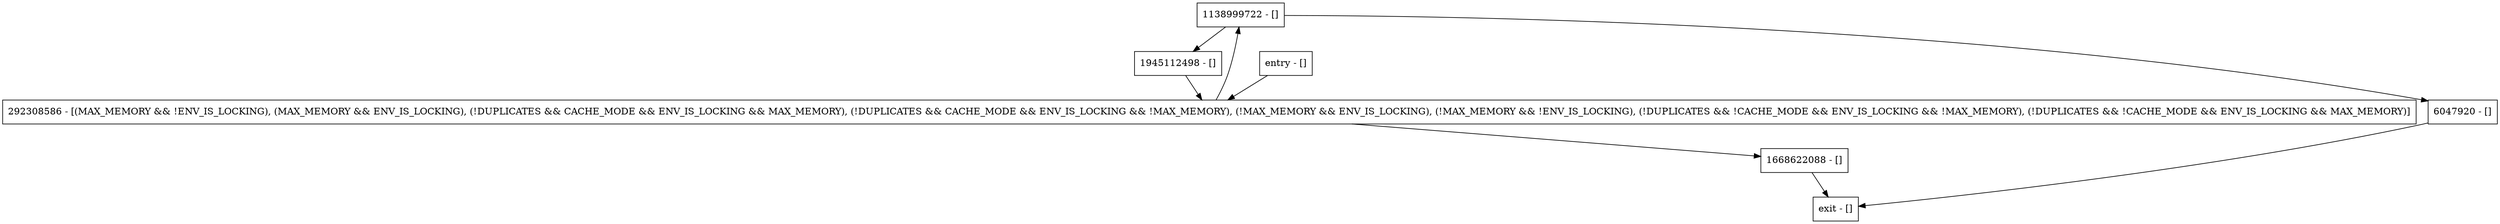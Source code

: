 digraph latchBIN {
node [shape=record];
1138999722 [label="1138999722 - []"];
1945112498 [label="1945112498 - []"];
entry [label="entry - []"];
exit [label="exit - []"];
6047920 [label="6047920 - []"];
1668622088 [label="1668622088 - []"];
292308586 [label="292308586 - [(MAX_MEMORY && !ENV_IS_LOCKING), (MAX_MEMORY && ENV_IS_LOCKING), (!DUPLICATES && CACHE_MODE && ENV_IS_LOCKING && MAX_MEMORY), (!DUPLICATES && CACHE_MODE && ENV_IS_LOCKING && !MAX_MEMORY), (!MAX_MEMORY && ENV_IS_LOCKING), (!MAX_MEMORY && !ENV_IS_LOCKING), (!DUPLICATES && !CACHE_MODE && ENV_IS_LOCKING && !MAX_MEMORY), (!DUPLICATES && !CACHE_MODE && ENV_IS_LOCKING && MAX_MEMORY)]"];
entry;
exit;
1138999722 -> 1945112498;
1138999722 -> 6047920;
1945112498 -> 292308586;
entry -> 292308586;
6047920 -> exit;
1668622088 -> exit;
292308586 -> 1138999722;
292308586 -> 1668622088;
}
